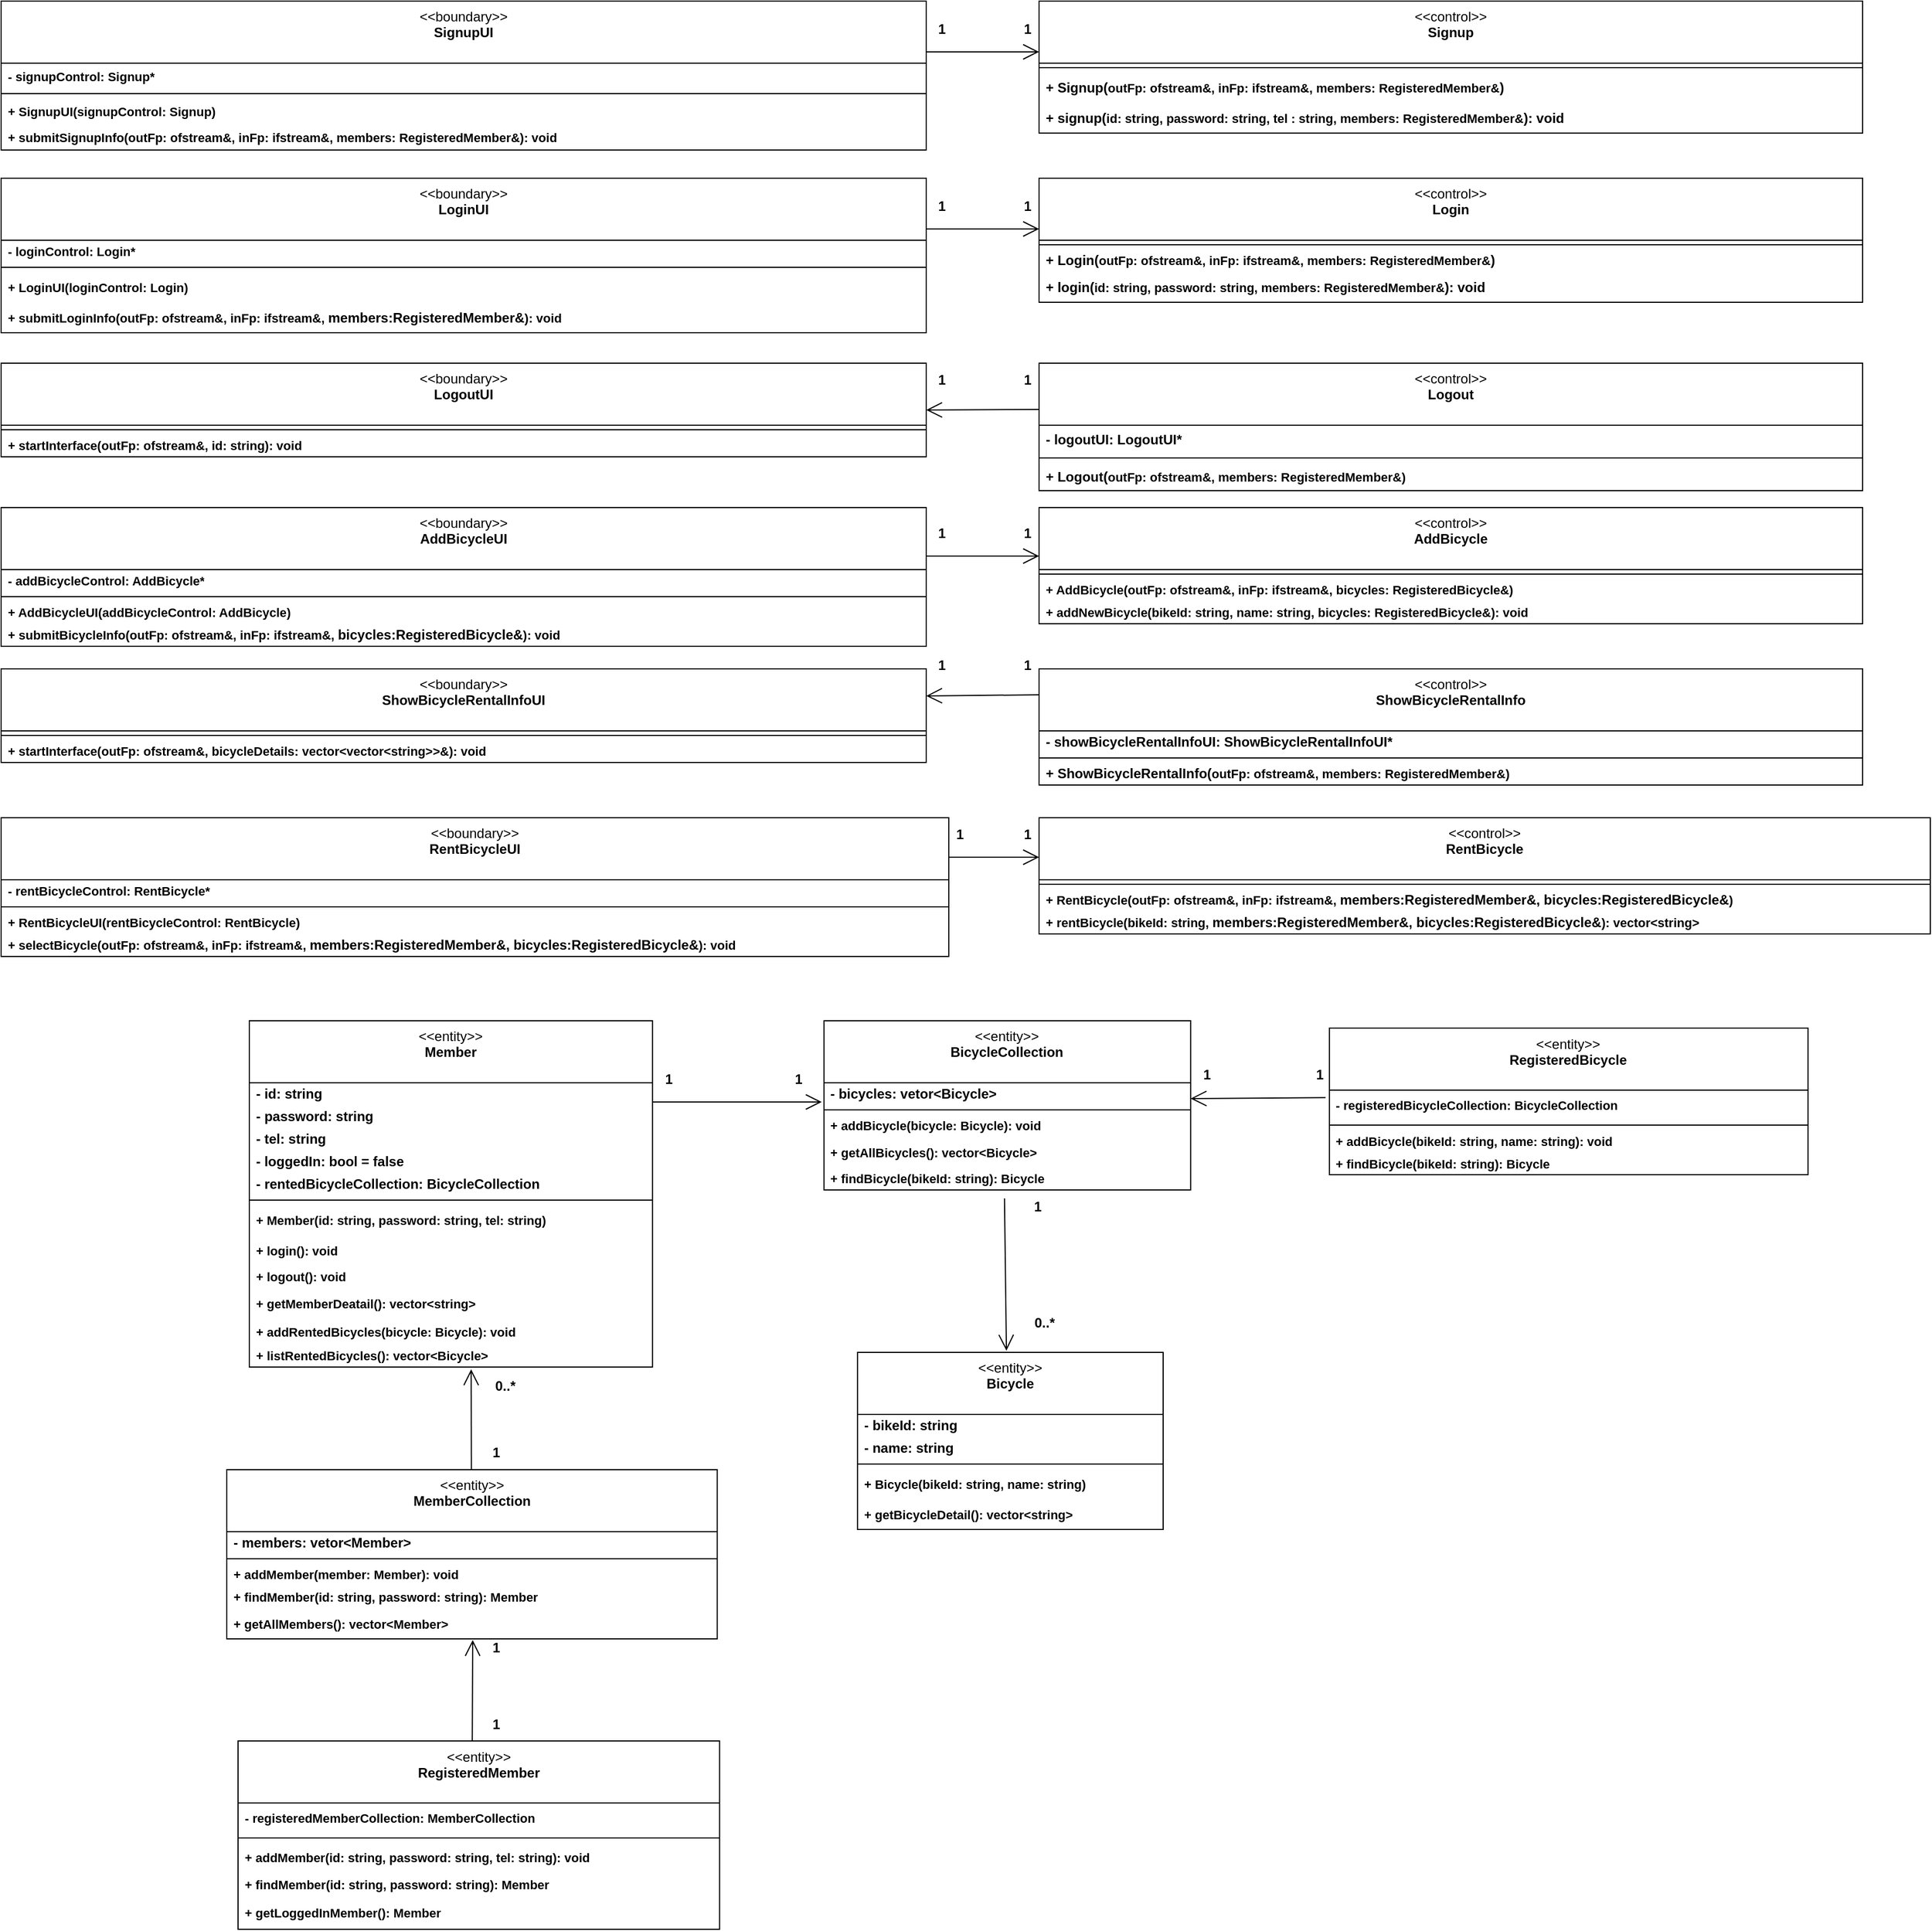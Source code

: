 <mxfile version="27.0.6">
  <diagram id="C5RBs43oDa-KdzZeNtuy" name="Page-1">
    <mxGraphModel dx="1228" dy="463" grid="1" gridSize="10" guides="1" tooltips="1" connect="1" arrows="1" fold="1" page="1" pageScale="1" pageWidth="827" pageHeight="1169" math="0" shadow="0">
      <root>
        <mxCell id="WIyWlLk6GJQsqaUBKTNV-0" />
        <mxCell id="WIyWlLk6GJQsqaUBKTNV-1" parent="WIyWlLk6GJQsqaUBKTNV-0" />
        <mxCell id="J8MFcIquBaI44OPtuUZQ-7" value="&amp;lt;&amp;lt;control&amp;gt;&amp;gt;&lt;br&gt;&lt;b&gt;Signup&lt;/b&gt;" style="swimlane;fontStyle=0;align=center;verticalAlign=top;childLayout=stackLayout;horizontal=1;startSize=55;horizontalStack=0;resizeParent=1;resizeParentMax=0;resizeLast=0;collapsible=0;marginBottom=0;html=1;whiteSpace=wrap;" parent="WIyWlLk6GJQsqaUBKTNV-1" vertex="1">
          <mxGeometry x="940" y="73" width="730" height="117" as="geometry" />
        </mxCell>
        <mxCell id="J8MFcIquBaI44OPtuUZQ-12" value="" style="line;strokeWidth=1;fillColor=none;align=left;verticalAlign=middle;spacingTop=-1;spacingLeft=3;spacingRight=3;rotatable=0;labelPosition=right;points=[];portConstraint=eastwest;" parent="J8MFcIquBaI44OPtuUZQ-7" vertex="1">
          <mxGeometry y="55" width="730" height="8" as="geometry" />
        </mxCell>
        <mxCell id="tMEmlADvHrULCgxV8oNI-0" value="&lt;b&gt;+ Signup(&lt;/b&gt;&lt;b style=&quot;font-size: 11px; text-wrap-mode: nowrap;&quot;&gt;outFp: ofstream&amp;amp;, inFp: ifstream&amp;amp;,&amp;nbsp;&lt;/b&gt;&lt;b style=&quot;font-size: 11px; text-align: center; text-wrap-mode: nowrap;&quot;&gt;members: RegisteredMember&amp;amp;&lt;/b&gt;&lt;b&gt;)&lt;/b&gt;" style="text;html=1;strokeColor=none;fillColor=none;align=left;verticalAlign=middle;spacingLeft=4;spacingRight=4;overflow=hidden;rotatable=0;points=[[0,0.5],[1,0.5]];portConstraint=eastwest;whiteSpace=wrap;" parent="J8MFcIquBaI44OPtuUZQ-7" vertex="1">
          <mxGeometry y="63" width="730" height="27" as="geometry" />
        </mxCell>
        <mxCell id="J8MFcIquBaI44OPtuUZQ-13" value="&lt;b&gt;+ signup(&lt;/b&gt;&lt;b style=&quot;font-size: 11px; text-wrap-mode: nowrap;&quot;&gt;id: string, password: string, tel : string,&amp;nbsp;&lt;/b&gt;&lt;b style=&quot;font-size: 11px; text-align: center; text-wrap-mode: nowrap;&quot;&gt;members: RegisteredMember&amp;amp;&lt;/b&gt;&lt;b&gt;): void&lt;/b&gt;" style="text;html=1;strokeColor=none;fillColor=none;align=left;verticalAlign=middle;spacingLeft=4;spacingRight=4;overflow=hidden;rotatable=0;points=[[0,0.5],[1,0.5]];portConstraint=eastwest;whiteSpace=wrap;" parent="J8MFcIquBaI44OPtuUZQ-7" vertex="1">
          <mxGeometry y="90" width="730" height="27" as="geometry" />
        </mxCell>
        <mxCell id="J8MFcIquBaI44OPtuUZQ-15" value="&amp;lt;&amp;lt;boundary&amp;gt;&amp;gt;&lt;br&gt;&lt;b&gt;SignupUI&lt;/b&gt;" style="swimlane;fontStyle=0;align=center;verticalAlign=top;childLayout=stackLayout;horizontal=1;startSize=55;horizontalStack=0;resizeParent=1;resizeParentMax=0;resizeLast=0;collapsible=0;marginBottom=0;html=1;whiteSpace=wrap;" parent="WIyWlLk6GJQsqaUBKTNV-1" vertex="1">
          <mxGeometry x="20" y="73" width="820" height="132" as="geometry" />
        </mxCell>
        <mxCell id="QMeGvAC8nn5fREAp3r3B-22" value="&lt;b style=&quot;font-size: 11px; text-wrap-mode: nowrap;&quot;&gt;- signupControl: Signup*&lt;/b&gt;" style="text;html=1;strokeColor=none;fillColor=none;align=left;verticalAlign=middle;spacingLeft=4;spacingRight=4;overflow=hidden;rotatable=0;points=[[0,0.5],[1,0.5]];portConstraint=eastwest;whiteSpace=wrap;" parent="J8MFcIquBaI44OPtuUZQ-15" vertex="1">
          <mxGeometry y="55" width="820" height="23" as="geometry" />
        </mxCell>
        <mxCell id="J8MFcIquBaI44OPtuUZQ-16" value="" style="line;strokeWidth=1;fillColor=none;align=left;verticalAlign=middle;spacingTop=-1;spacingLeft=3;spacingRight=3;rotatable=0;labelPosition=right;points=[];portConstraint=eastwest;" parent="J8MFcIquBaI44OPtuUZQ-15" vertex="1">
          <mxGeometry y="78" width="820" height="8" as="geometry" />
        </mxCell>
        <mxCell id="zSda_dX7yFpJcAKMwc4G-0" value="&lt;b style=&quot;font-size: 11px; text-wrap-mode: nowrap;&quot;&gt;+ SignupUI(signupControl: Signup)&lt;/b&gt;" style="text;html=1;strokeColor=none;fillColor=none;align=left;verticalAlign=middle;spacingLeft=4;spacingRight=4;overflow=hidden;rotatable=0;points=[[0,0.5],[1,0.5]];portConstraint=eastwest;whiteSpace=wrap;" parent="J8MFcIquBaI44OPtuUZQ-15" vertex="1">
          <mxGeometry y="86" width="820" height="23" as="geometry" />
        </mxCell>
        <mxCell id="J8MFcIquBaI44OPtuUZQ-22" value="&lt;b style=&quot;font-size: 11px; text-wrap-mode: nowrap;&quot;&gt;+ submitSignupInfo(outFp: ofstream&amp;amp;, inFp: ifstream&amp;amp;, members: RegisteredMember&amp;amp;): void&lt;/b&gt;" style="text;html=1;strokeColor=none;fillColor=none;align=left;verticalAlign=middle;spacingLeft=4;spacingRight=4;overflow=hidden;rotatable=0;points=[[0,0.5],[1,0.5]];portConstraint=eastwest;whiteSpace=wrap;" parent="J8MFcIquBaI44OPtuUZQ-15" vertex="1">
          <mxGeometry y="109" width="820" height="23" as="geometry" />
        </mxCell>
        <mxCell id="J8MFcIquBaI44OPtuUZQ-23" value="&amp;lt;&amp;lt;control&amp;gt;&amp;gt;&lt;br&gt;&lt;b&gt;Login&lt;/b&gt;" style="swimlane;fontStyle=0;align=center;verticalAlign=top;childLayout=stackLayout;horizontal=1;startSize=55;horizontalStack=0;resizeParent=1;resizeParentMax=0;resizeLast=0;collapsible=0;marginBottom=0;html=1;whiteSpace=wrap;" parent="WIyWlLk6GJQsqaUBKTNV-1" vertex="1">
          <mxGeometry x="940" y="230" width="730" height="110" as="geometry" />
        </mxCell>
        <mxCell id="J8MFcIquBaI44OPtuUZQ-24" value="" style="line;strokeWidth=1;fillColor=none;align=left;verticalAlign=middle;spacingTop=-1;spacingLeft=3;spacingRight=3;rotatable=0;labelPosition=right;points=[];portConstraint=eastwest;" parent="J8MFcIquBaI44OPtuUZQ-23" vertex="1">
          <mxGeometry y="55" width="730" height="8" as="geometry" />
        </mxCell>
        <mxCell id="tMEmlADvHrULCgxV8oNI-1" value="&lt;b&gt;+ Login(&lt;/b&gt;&lt;b style=&quot;font-size: 11px; text-wrap-mode: nowrap;&quot;&gt;outFp: ofstream&amp;amp;, inFp: ifstream&amp;amp;,&amp;nbsp;&lt;/b&gt;&lt;b style=&quot;font-size: 11px; text-align: center; text-wrap-mode: nowrap;&quot;&gt;members: RegisteredMember&amp;amp;&lt;/b&gt;&lt;b&gt;)&lt;/b&gt;" style="text;html=1;strokeColor=none;fillColor=none;align=left;verticalAlign=middle;spacingLeft=4;spacingRight=4;overflow=hidden;rotatable=0;points=[[0,0.5],[1,0.5]];portConstraint=eastwest;whiteSpace=wrap;" parent="J8MFcIquBaI44OPtuUZQ-23" vertex="1">
          <mxGeometry y="63" width="730" height="20" as="geometry" />
        </mxCell>
        <mxCell id="J8MFcIquBaI44OPtuUZQ-25" value="&lt;b&gt;+ login(&lt;/b&gt;&lt;b style=&quot;font-size: 11px; text-wrap-mode: nowrap;&quot;&gt;id: string, password: string,&amp;nbsp;&lt;/b&gt;&lt;b style=&quot;font-size: 11px; text-align: center; text-wrap-mode: nowrap;&quot;&gt;members: RegisteredMember&amp;amp;&lt;/b&gt;&lt;b&gt;): void&lt;/b&gt;" style="text;html=1;strokeColor=none;fillColor=none;align=left;verticalAlign=middle;spacingLeft=4;spacingRight=4;overflow=hidden;rotatable=0;points=[[0,0.5],[1,0.5]];portConstraint=eastwest;whiteSpace=wrap;" parent="J8MFcIquBaI44OPtuUZQ-23" vertex="1">
          <mxGeometry y="83" width="730" height="27" as="geometry" />
        </mxCell>
        <mxCell id="J8MFcIquBaI44OPtuUZQ-26" value="&amp;lt;&amp;lt;boundary&amp;gt;&amp;gt;&lt;br&gt;&lt;b&gt;LoginUI&lt;/b&gt;" style="swimlane;fontStyle=0;align=center;verticalAlign=top;childLayout=stackLayout;horizontal=1;startSize=55;horizontalStack=0;resizeParent=1;resizeParentMax=0;resizeLast=0;collapsible=0;marginBottom=0;html=1;whiteSpace=wrap;" parent="WIyWlLk6GJQsqaUBKTNV-1" vertex="1">
          <mxGeometry x="20" y="230" width="820" height="137" as="geometry" />
        </mxCell>
        <mxCell id="QMeGvAC8nn5fREAp3r3B-23" value="&lt;span style=&quot;font-size: 11px; text-wrap-mode: nowrap;&quot;&gt;&lt;b&gt;- loginControl: Login*&lt;/b&gt;&lt;/span&gt;" style="text;html=1;strokeColor=none;fillColor=none;align=left;verticalAlign=middle;spacingLeft=4;spacingRight=4;overflow=hidden;rotatable=0;points=[[0,0.5],[1,0.5]];portConstraint=eastwest;whiteSpace=wrap;" parent="J8MFcIquBaI44OPtuUZQ-26" vertex="1">
          <mxGeometry y="55" width="820" height="20" as="geometry" />
        </mxCell>
        <mxCell id="J8MFcIquBaI44OPtuUZQ-27" value="" style="line;strokeWidth=1;fillColor=none;align=left;verticalAlign=middle;spacingTop=-1;spacingLeft=3;spacingRight=3;rotatable=0;labelPosition=right;points=[];portConstraint=eastwest;" parent="J8MFcIquBaI44OPtuUZQ-26" vertex="1">
          <mxGeometry y="75" width="820" height="8" as="geometry" />
        </mxCell>
        <mxCell id="J8MFcIquBaI44OPtuUZQ-29" value="&lt;b style=&quot;font-size: 11px; text-wrap-mode: nowrap;&quot;&gt;+ LoginUI(loginControl: Login&lt;/b&gt;&lt;b style=&quot;font-size: 11px; text-align: center; text-wrap-mode: nowrap;&quot;&gt;)&lt;/b&gt;" style="text;html=1;strokeColor=none;fillColor=none;align=left;verticalAlign=middle;spacingLeft=4;spacingRight=4;overflow=hidden;rotatable=0;points=[[0,0.5],[1,0.5]];portConstraint=eastwest;whiteSpace=wrap;" parent="J8MFcIquBaI44OPtuUZQ-26" vertex="1">
          <mxGeometry y="83" width="820" height="27" as="geometry" />
        </mxCell>
        <mxCell id="zSda_dX7yFpJcAKMwc4G-1" value="&lt;b style=&quot;font-size: 11px; text-wrap-mode: nowrap;&quot;&gt;+ submitLoginInfo(&lt;/b&gt;&lt;b style=&quot;font-size: 11px; text-align: center; text-wrap-mode: nowrap;&quot;&gt;outFp: ofstream&amp;amp;, inFp: ifstream&amp;amp;,&amp;nbsp;&lt;/b&gt;&lt;b style=&quot;text-align: center;&quot;&gt;members:RegisteredMember&amp;amp;&lt;/b&gt;&lt;b style=&quot;font-size: 11px; text-align: center; text-wrap-mode: nowrap;&quot;&gt;): void&lt;/b&gt;" style="text;html=1;strokeColor=none;fillColor=none;align=left;verticalAlign=middle;spacingLeft=4;spacingRight=4;overflow=hidden;rotatable=0;points=[[0,0.5],[1,0.5]];portConstraint=eastwest;whiteSpace=wrap;" parent="J8MFcIquBaI44OPtuUZQ-26" vertex="1">
          <mxGeometry y="110" width="820" height="27" as="geometry" />
        </mxCell>
        <mxCell id="J8MFcIquBaI44OPtuUZQ-30" value="&amp;lt;&amp;lt;control&amp;gt;&amp;gt;&lt;br&gt;&lt;b&gt;Logout&lt;/b&gt;" style="swimlane;fontStyle=0;align=center;verticalAlign=top;childLayout=stackLayout;horizontal=1;startSize=55;horizontalStack=0;resizeParent=1;resizeParentMax=0;resizeLast=0;collapsible=0;marginBottom=0;html=1;whiteSpace=wrap;" parent="WIyWlLk6GJQsqaUBKTNV-1" vertex="1">
          <mxGeometry x="940" y="394" width="730" height="113" as="geometry" />
        </mxCell>
        <mxCell id="QMeGvAC8nn5fREAp3r3B-12" value="" style="endArrow=open;endFill=1;endSize=12;html=1;rounded=0;entryX=1;entryY=0.5;entryDx=0;entryDy=0;" parent="J8MFcIquBaI44OPtuUZQ-30" target="J8MFcIquBaI44OPtuUZQ-33" edge="1">
          <mxGeometry width="160" relative="1" as="geometry">
            <mxPoint y="41" as="sourcePoint" />
            <mxPoint x="100.26" y="41" as="targetPoint" />
          </mxGeometry>
        </mxCell>
        <mxCell id="QMeGvAC8nn5fREAp3r3B-24" value="&lt;b&gt;- logoutUI: LogoutUI*&lt;/b&gt;" style="text;html=1;strokeColor=none;fillColor=none;align=left;verticalAlign=middle;spacingLeft=4;spacingRight=4;overflow=hidden;rotatable=0;points=[[0,0.5],[1,0.5]];portConstraint=eastwest;whiteSpace=wrap;" parent="J8MFcIquBaI44OPtuUZQ-30" vertex="1">
          <mxGeometry y="55" width="730" height="25" as="geometry" />
        </mxCell>
        <mxCell id="J8MFcIquBaI44OPtuUZQ-31" value="" style="line;strokeWidth=1;fillColor=none;align=left;verticalAlign=middle;spacingTop=-1;spacingLeft=3;spacingRight=3;rotatable=0;labelPosition=right;points=[];portConstraint=eastwest;" parent="J8MFcIquBaI44OPtuUZQ-30" vertex="1">
          <mxGeometry y="80" width="730" height="8" as="geometry" />
        </mxCell>
        <mxCell id="tMEmlADvHrULCgxV8oNI-3" value="&lt;b&gt;+ Logout(&lt;/b&gt;&lt;b style=&quot;font-size: 11px; text-wrap-mode: nowrap;&quot;&gt;outFp: ofstream&amp;amp;,&amp;nbsp;&lt;/b&gt;&lt;b style=&quot;font-size: 11px; text-wrap-mode: nowrap; text-align: center;&quot;&gt;members: RegisteredMember&amp;amp;)&lt;/b&gt;" style="text;html=1;strokeColor=none;fillColor=none;align=left;verticalAlign=middle;spacingLeft=4;spacingRight=4;overflow=hidden;rotatable=0;points=[[0,0.5],[1,0.5]];portConstraint=eastwest;whiteSpace=wrap;" parent="J8MFcIquBaI44OPtuUZQ-30" vertex="1">
          <mxGeometry y="88" width="730" height="25" as="geometry" />
        </mxCell>
        <mxCell id="J8MFcIquBaI44OPtuUZQ-33" value="&amp;lt;&amp;lt;boundary&amp;gt;&amp;gt;&lt;br&gt;&lt;b&gt;LogoutUI&lt;/b&gt;" style="swimlane;fontStyle=0;align=center;verticalAlign=top;childLayout=stackLayout;horizontal=1;startSize=55;horizontalStack=0;resizeParent=1;resizeParentMax=0;resizeLast=0;collapsible=0;marginBottom=0;html=1;whiteSpace=wrap;" parent="WIyWlLk6GJQsqaUBKTNV-1" vertex="1">
          <mxGeometry x="20" y="394" width="820" height="83" as="geometry" />
        </mxCell>
        <mxCell id="J8MFcIquBaI44OPtuUZQ-34" value="" style="line;strokeWidth=1;fillColor=none;align=left;verticalAlign=middle;spacingTop=-1;spacingLeft=3;spacingRight=3;rotatable=0;labelPosition=right;points=[];portConstraint=eastwest;" parent="J8MFcIquBaI44OPtuUZQ-33" vertex="1">
          <mxGeometry y="55" width="820" height="8" as="geometry" />
        </mxCell>
        <mxCell id="5gDiv9KF2kFpocqjJH2v-3" value="&lt;b style=&quot;font-size: 11px; text-wrap-mode: nowrap;&quot;&gt;+ startInterface(&lt;/b&gt;&lt;b style=&quot;font-size: 11px; text-wrap-mode: nowrap; text-align: center;&quot;&gt;outFp: ofstream&amp;amp;, id: string&lt;/b&gt;&lt;b style=&quot;font-size: 11px; text-wrap-mode: nowrap;&quot;&gt;): void&lt;/b&gt;" style="text;html=1;strokeColor=none;fillColor=none;align=left;verticalAlign=middle;spacingLeft=4;spacingRight=4;overflow=hidden;rotatable=0;points=[[0,0.5],[1,0.5]];portConstraint=eastwest;whiteSpace=wrap;" parent="J8MFcIquBaI44OPtuUZQ-33" vertex="1">
          <mxGeometry y="63" width="820" height="20" as="geometry" />
        </mxCell>
        <mxCell id="J8MFcIquBaI44OPtuUZQ-37" value="&amp;lt;&amp;lt;control&amp;gt;&amp;gt;&lt;br&gt;&lt;b&gt;AddBicycle&lt;/b&gt;" style="swimlane;fontStyle=0;align=center;verticalAlign=top;childLayout=stackLayout;horizontal=1;startSize=55;horizontalStack=0;resizeParent=1;resizeParentMax=0;resizeLast=0;collapsible=0;marginBottom=0;html=1;whiteSpace=wrap;" parent="WIyWlLk6GJQsqaUBKTNV-1" vertex="1">
          <mxGeometry x="940" y="522" width="730" height="103" as="geometry" />
        </mxCell>
        <mxCell id="J8MFcIquBaI44OPtuUZQ-38" value="" style="line;strokeWidth=1;fillColor=none;align=left;verticalAlign=middle;spacingTop=-1;spacingLeft=3;spacingRight=3;rotatable=0;labelPosition=right;points=[];portConstraint=eastwest;" parent="J8MFcIquBaI44OPtuUZQ-37" vertex="1">
          <mxGeometry y="55" width="730" height="8" as="geometry" />
        </mxCell>
        <mxCell id="J8MFcIquBaI44OPtuUZQ-39" value="&lt;b style=&quot;font-size: 11px; text-wrap-mode: nowrap;&quot;&gt;+ AddBicycle(&lt;/b&gt;&lt;b style=&quot;font-size: 11px; text-wrap-mode: nowrap;&quot;&gt;outFp: ofstream&amp;amp;, inFp: ifstream&amp;amp;,&amp;nbsp;&lt;/b&gt;&lt;b style=&quot;font-size: 11px; text-wrap-mode: nowrap;&quot;&gt;bicycles: RegisteredBicycle&amp;amp;)&lt;/b&gt;" style="text;html=1;strokeColor=none;fillColor=none;align=left;verticalAlign=middle;spacingLeft=4;spacingRight=4;overflow=hidden;rotatable=0;points=[[0,0.5],[1,0.5]];portConstraint=eastwest;whiteSpace=wrap;" parent="J8MFcIquBaI44OPtuUZQ-37" vertex="1">
          <mxGeometry y="63" width="730" height="20" as="geometry" />
        </mxCell>
        <mxCell id="tMEmlADvHrULCgxV8oNI-4" value="&lt;b style=&quot;font-size: 11px; text-wrap-mode: nowrap;&quot;&gt;+ addNewBicycle(bikeId: string, name: string, bicycles: RegisteredBicycle&amp;amp;): void&lt;/b&gt;" style="text;html=1;strokeColor=none;fillColor=none;align=left;verticalAlign=middle;spacingLeft=4;spacingRight=4;overflow=hidden;rotatable=0;points=[[0,0.5],[1,0.5]];portConstraint=eastwest;whiteSpace=wrap;" parent="J8MFcIquBaI44OPtuUZQ-37" vertex="1">
          <mxGeometry y="83" width="730" height="20" as="geometry" />
        </mxCell>
        <mxCell id="J8MFcIquBaI44OPtuUZQ-40" value="&amp;lt;&amp;lt;boundary&amp;gt;&amp;gt;&lt;br&gt;&lt;b&gt;AddBicycleUI&lt;/b&gt;" style="swimlane;fontStyle=0;align=center;verticalAlign=top;childLayout=stackLayout;horizontal=1;startSize=55;horizontalStack=0;resizeParent=1;resizeParentMax=0;resizeLast=0;collapsible=0;marginBottom=0;html=1;whiteSpace=wrap;" parent="WIyWlLk6GJQsqaUBKTNV-1" vertex="1">
          <mxGeometry x="20" y="522" width="820" height="123" as="geometry" />
        </mxCell>
        <mxCell id="QMeGvAC8nn5fREAp3r3B-25" value="&lt;span style=&quot;font-size: 11px; text-wrap-mode: nowrap;&quot;&gt;&lt;b&gt;- addBicycleControl: AddBicycle*&lt;/b&gt;&lt;/span&gt;" style="text;html=1;strokeColor=none;fillColor=none;align=left;verticalAlign=middle;spacingLeft=4;spacingRight=4;overflow=hidden;rotatable=0;points=[[0,0.5],[1,0.5]];portConstraint=eastwest;whiteSpace=wrap;" parent="J8MFcIquBaI44OPtuUZQ-40" vertex="1">
          <mxGeometry y="55" width="820" height="20" as="geometry" />
        </mxCell>
        <mxCell id="J8MFcIquBaI44OPtuUZQ-41" value="" style="line;strokeWidth=1;fillColor=none;align=left;verticalAlign=middle;spacingTop=-1;spacingLeft=3;spacingRight=3;rotatable=0;labelPosition=right;points=[];portConstraint=eastwest;" parent="J8MFcIquBaI44OPtuUZQ-40" vertex="1">
          <mxGeometry y="75" width="820" height="8" as="geometry" />
        </mxCell>
        <mxCell id="zSda_dX7yFpJcAKMwc4G-2" value="&lt;b style=&quot;font-size: 11px; text-wrap-mode: nowrap;&quot;&gt;+ AddBicycleUI(addBicycleControl: AddBicycle&lt;/b&gt;&lt;b style=&quot;font-size: 11px; text-wrap-mode: nowrap;&quot;&gt;)&lt;/b&gt;" style="text;html=1;strokeColor=none;fillColor=none;align=left;verticalAlign=middle;spacingLeft=4;spacingRight=4;overflow=hidden;rotatable=0;points=[[0,0.5],[1,0.5]];portConstraint=eastwest;whiteSpace=wrap;" parent="J8MFcIquBaI44OPtuUZQ-40" vertex="1">
          <mxGeometry y="83" width="820" height="20" as="geometry" />
        </mxCell>
        <mxCell id="J8MFcIquBaI44OPtuUZQ-43" value="&lt;b style=&quot;font-size: 11px; text-wrap-mode: nowrap;&quot;&gt;+ submitBicycleInfo(&lt;/b&gt;&lt;b style=&quot;font-size: 11px; text-wrap-mode: nowrap;&quot;&gt;outFp: ofstream&amp;amp;, inFp: ifstream&amp;amp;,&amp;nbsp;&lt;/b&gt;&lt;b&gt;bicycles:RegisteredBicycle&amp;amp;&lt;/b&gt;&lt;b style=&quot;font-size: 11px; text-wrap-mode: nowrap;&quot;&gt;): void&lt;/b&gt;" style="text;html=1;strokeColor=none;fillColor=none;align=left;verticalAlign=middle;spacingLeft=4;spacingRight=4;overflow=hidden;rotatable=0;points=[[0,0.5],[1,0.5]];portConstraint=eastwest;whiteSpace=wrap;" parent="J8MFcIquBaI44OPtuUZQ-40" vertex="1">
          <mxGeometry y="103" width="820" height="20" as="geometry" />
        </mxCell>
        <mxCell id="owUqDL3eg5WfUYwN33RE-0" value="&amp;lt;&amp;lt;control&amp;gt;&amp;gt;&lt;br&gt;&lt;b&gt;ShowBicycleRentalInfo&lt;/b&gt;" style="swimlane;fontStyle=0;align=center;verticalAlign=top;childLayout=stackLayout;horizontal=1;startSize=55;horizontalStack=0;resizeParent=1;resizeParentMax=0;resizeLast=0;collapsible=0;marginBottom=0;html=1;whiteSpace=wrap;" parent="WIyWlLk6GJQsqaUBKTNV-1" vertex="1">
          <mxGeometry x="940" y="665" width="730" height="103" as="geometry" />
        </mxCell>
        <mxCell id="QMeGvAC8nn5fREAp3r3B-26" value="&lt;b&gt;- showBicycleRentalInfoUI:&amp;nbsp;&lt;/b&gt;&lt;b&gt;ShowBicycleRentalInfoUI*&lt;/b&gt;" style="text;html=1;strokeColor=none;fillColor=none;align=left;verticalAlign=middle;spacingLeft=4;spacingRight=4;overflow=hidden;rotatable=0;points=[[0,0.5],[1,0.5]];portConstraint=eastwest;whiteSpace=wrap;" parent="owUqDL3eg5WfUYwN33RE-0" vertex="1">
          <mxGeometry y="55" width="730" height="20" as="geometry" />
        </mxCell>
        <mxCell id="owUqDL3eg5WfUYwN33RE-1" value="" style="line;strokeWidth=1;fillColor=none;align=left;verticalAlign=middle;spacingTop=-1;spacingLeft=3;spacingRight=3;rotatable=0;labelPosition=right;points=[];portConstraint=eastwest;" parent="owUqDL3eg5WfUYwN33RE-0" vertex="1">
          <mxGeometry y="75" width="730" height="8" as="geometry" />
        </mxCell>
        <mxCell id="tMEmlADvHrULCgxV8oNI-5" value="&lt;b&gt;+ ShowBicycleRentalInfo(&lt;/b&gt;&lt;b style=&quot;font-size: 11px; text-wrap-mode: nowrap;&quot;&gt;outFp: ofstream&amp;amp;,&amp;nbsp;&lt;/b&gt;&lt;b style=&quot;font-size: 11px; text-wrap-mode: nowrap; text-align: center;&quot;&gt;members: RegisteredMember&amp;amp;&lt;/b&gt;&lt;b style=&quot;font-size: 11px; text-wrap-mode: nowrap;&quot;&gt;)&lt;/b&gt;" style="text;html=1;strokeColor=none;fillColor=none;align=left;verticalAlign=middle;spacingLeft=4;spacingRight=4;overflow=hidden;rotatable=0;points=[[0,0.5],[1,0.5]];portConstraint=eastwest;whiteSpace=wrap;" parent="owUqDL3eg5WfUYwN33RE-0" vertex="1">
          <mxGeometry y="83" width="730" height="20" as="geometry" />
        </mxCell>
        <mxCell id="owUqDL3eg5WfUYwN33RE-3" value="&amp;lt;&amp;lt;boundary&amp;gt;&amp;gt;&lt;br&gt;&lt;b&gt;ShowBicycleRentalInfoUI&lt;/b&gt;" style="swimlane;fontStyle=0;align=center;verticalAlign=top;childLayout=stackLayout;horizontal=1;startSize=55;horizontalStack=0;resizeParent=1;resizeParentMax=0;resizeLast=0;collapsible=0;marginBottom=0;html=1;whiteSpace=wrap;" parent="WIyWlLk6GJQsqaUBKTNV-1" vertex="1">
          <mxGeometry x="20" y="665" width="820" height="83" as="geometry" />
        </mxCell>
        <mxCell id="owUqDL3eg5WfUYwN33RE-4" value="" style="line;strokeWidth=1;fillColor=none;align=left;verticalAlign=middle;spacingTop=-1;spacingLeft=3;spacingRight=3;rotatable=0;labelPosition=right;points=[];portConstraint=eastwest;" parent="owUqDL3eg5WfUYwN33RE-3" vertex="1">
          <mxGeometry y="55" width="820" height="8" as="geometry" />
        </mxCell>
        <mxCell id="owUqDL3eg5WfUYwN33RE-5" value="&lt;b style=&quot;font-size: 11px; text-wrap-mode: nowrap;&quot;&gt;+ startInterface(&lt;/b&gt;&lt;b style=&quot;font-size: 11px; text-wrap-mode: nowrap;&quot;&gt;outFp: ofstream&amp;amp;, bicycleDetails: vector&amp;lt;vector&amp;lt;string&amp;gt;&amp;gt;&amp;amp;&lt;/b&gt;&lt;b style=&quot;font-size: 11px; text-wrap-mode: nowrap;&quot;&gt;): void&lt;/b&gt;" style="text;html=1;strokeColor=none;fillColor=none;align=left;verticalAlign=middle;spacingLeft=4;spacingRight=4;overflow=hidden;rotatable=0;points=[[0,0.5],[1,0.5]];portConstraint=eastwest;whiteSpace=wrap;" parent="owUqDL3eg5WfUYwN33RE-3" vertex="1">
          <mxGeometry y="63" width="820" height="20" as="geometry" />
        </mxCell>
        <mxCell id="owUqDL3eg5WfUYwN33RE-6" value="&amp;lt;&amp;lt;boundary&amp;gt;&amp;gt;&lt;br&gt;&lt;b&gt;RentBicycleUI&lt;/b&gt;" style="swimlane;fontStyle=0;align=center;verticalAlign=top;childLayout=stackLayout;horizontal=1;startSize=55;horizontalStack=0;resizeParent=1;resizeParentMax=0;resizeLast=0;collapsible=0;marginBottom=0;html=1;whiteSpace=wrap;" parent="WIyWlLk6GJQsqaUBKTNV-1" vertex="1">
          <mxGeometry x="20" y="797" width="840" height="123" as="geometry" />
        </mxCell>
        <mxCell id="QMeGvAC8nn5fREAp3r3B-27" value="&lt;span style=&quot;font-size: 11px; text-wrap-mode: nowrap;&quot;&gt;&lt;b&gt;- rentBicycleControl: RentBicycle*&lt;/b&gt;&lt;/span&gt;" style="text;html=1;strokeColor=none;fillColor=none;align=left;verticalAlign=middle;spacingLeft=4;spacingRight=4;overflow=hidden;rotatable=0;points=[[0,0.5],[1,0.5]];portConstraint=eastwest;whiteSpace=wrap;" parent="owUqDL3eg5WfUYwN33RE-6" vertex="1">
          <mxGeometry y="55" width="840" height="20" as="geometry" />
        </mxCell>
        <mxCell id="owUqDL3eg5WfUYwN33RE-7" value="" style="line;strokeWidth=1;fillColor=none;align=left;verticalAlign=middle;spacingTop=-1;spacingLeft=3;spacingRight=3;rotatable=0;labelPosition=right;points=[];portConstraint=eastwest;" parent="owUqDL3eg5WfUYwN33RE-6" vertex="1">
          <mxGeometry y="75" width="840" height="8" as="geometry" />
        </mxCell>
        <mxCell id="zSda_dX7yFpJcAKMwc4G-4" value="&lt;b style=&quot;font-size: 11px; text-wrap-mode: nowrap;&quot;&gt;+ RentBicycleUI(rentBicycleControl: RentBicycle&lt;/b&gt;&lt;b style=&quot;font-size: 11px; text-wrap-mode: nowrap;&quot;&gt;)&lt;/b&gt;" style="text;html=1;strokeColor=none;fillColor=none;align=left;verticalAlign=middle;spacingLeft=4;spacingRight=4;overflow=hidden;rotatable=0;points=[[0,0.5],[1,0.5]];portConstraint=eastwest;whiteSpace=wrap;" parent="owUqDL3eg5WfUYwN33RE-6" vertex="1">
          <mxGeometry y="83" width="840" height="20" as="geometry" />
        </mxCell>
        <mxCell id="owUqDL3eg5WfUYwN33RE-8" value="&lt;b style=&quot;font-size: 11px; text-wrap-mode: nowrap;&quot;&gt;+ selectBicycle(&lt;/b&gt;&lt;b style=&quot;font-size: 11px; text-wrap-mode: nowrap;&quot;&gt;outFp: ofstream&amp;amp;, inFp: ifstream&amp;amp;,&amp;nbsp;&lt;/b&gt;&lt;b style=&quot;text-align: center;&quot;&gt;members:RegisteredMember&amp;amp;,&amp;nbsp;&lt;/b&gt;&lt;b&gt;bicycles:RegisteredBicycle&amp;amp;&lt;/b&gt;&lt;b style=&quot;font-size: 11px; text-wrap-mode: nowrap;&quot;&gt;): void&lt;/b&gt;" style="text;html=1;strokeColor=none;fillColor=none;align=left;verticalAlign=middle;spacingLeft=4;spacingRight=4;overflow=hidden;rotatable=0;points=[[0,0.5],[1,0.5]];portConstraint=eastwest;whiteSpace=wrap;" parent="owUqDL3eg5WfUYwN33RE-6" vertex="1">
          <mxGeometry y="103" width="840" height="20" as="geometry" />
        </mxCell>
        <mxCell id="owUqDL3eg5WfUYwN33RE-9" value="&amp;lt;&amp;lt;control&amp;gt;&amp;gt;&lt;br&gt;&lt;b&gt;RentBicycle&lt;/b&gt;" style="swimlane;fontStyle=0;align=center;verticalAlign=top;childLayout=stackLayout;horizontal=1;startSize=55;horizontalStack=0;resizeParent=1;resizeParentMax=0;resizeLast=0;collapsible=0;marginBottom=0;html=1;whiteSpace=wrap;" parent="WIyWlLk6GJQsqaUBKTNV-1" vertex="1">
          <mxGeometry x="940" y="797" width="790" height="103" as="geometry" />
        </mxCell>
        <mxCell id="owUqDL3eg5WfUYwN33RE-10" value="" style="line;strokeWidth=1;fillColor=none;align=left;verticalAlign=middle;spacingTop=-1;spacingLeft=3;spacingRight=3;rotatable=0;labelPosition=right;points=[];portConstraint=eastwest;" parent="owUqDL3eg5WfUYwN33RE-9" vertex="1">
          <mxGeometry y="55" width="790" height="8" as="geometry" />
        </mxCell>
        <mxCell id="owUqDL3eg5WfUYwN33RE-11" value="&lt;b style=&quot;font-size: 11px; text-wrap-mode: nowrap;&quot;&gt;+ RentBicycle(&lt;/b&gt;&lt;b style=&quot;font-size: 11px; text-wrap-mode: nowrap;&quot;&gt;outFp: ofstream&amp;amp;, inFp: ifstream&amp;amp;,&amp;nbsp;&lt;/b&gt;&lt;b style=&quot;text-align: center;&quot;&gt;members:RegisteredMember&amp;amp;,&amp;nbsp;&lt;/b&gt;&lt;b&gt;bicycles:RegisteredBicycle&amp;amp;&lt;/b&gt;&lt;b style=&quot;font-size: 11px; text-wrap-mode: nowrap;&quot;&gt;)&lt;/b&gt;" style="text;html=1;strokeColor=none;fillColor=none;align=left;verticalAlign=middle;spacingLeft=4;spacingRight=4;overflow=hidden;rotatable=0;points=[[0,0.5],[1,0.5]];portConstraint=eastwest;whiteSpace=wrap;" parent="owUqDL3eg5WfUYwN33RE-9" vertex="1">
          <mxGeometry y="63" width="790" height="20" as="geometry" />
        </mxCell>
        <mxCell id="tMEmlADvHrULCgxV8oNI-6" value="&lt;b style=&quot;font-size: 11px; text-wrap-mode: nowrap;&quot;&gt;+ rentBicycle(bikeId: string,&amp;nbsp;&lt;/b&gt;&lt;b style=&quot;text-align: center;&quot;&gt;members:RegisteredMember&amp;amp;,&amp;nbsp;&lt;/b&gt;&lt;b&gt;bicycles:RegisteredBicycle&amp;amp;&lt;/b&gt;&lt;b style=&quot;font-size: 11px; text-wrap-mode: nowrap;&quot;&gt;): vector&amp;lt;string&amp;gt;&lt;/b&gt;" style="text;html=1;strokeColor=none;fillColor=none;align=left;verticalAlign=middle;spacingLeft=4;spacingRight=4;overflow=hidden;rotatable=0;points=[[0,0.5],[1,0.5]];portConstraint=eastwest;whiteSpace=wrap;" parent="owUqDL3eg5WfUYwN33RE-9" vertex="1">
          <mxGeometry y="83" width="790" height="20" as="geometry" />
        </mxCell>
        <mxCell id="owUqDL3eg5WfUYwN33RE-12" value="&amp;lt;&amp;lt;entity&amp;gt;&amp;gt;&lt;br&gt;&lt;b&gt;Bicycle&lt;/b&gt;" style="swimlane;fontStyle=0;align=center;verticalAlign=top;childLayout=stackLayout;horizontal=1;startSize=55;horizontalStack=0;resizeParent=1;resizeParentMax=0;resizeLast=0;collapsible=0;marginBottom=0;html=1;whiteSpace=wrap;" parent="WIyWlLk6GJQsqaUBKTNV-1" vertex="1">
          <mxGeometry x="779.12" y="1271" width="270.88" height="157" as="geometry" />
        </mxCell>
        <mxCell id="TFJGV4PpI1u5BgHAH2rM-19" value="&lt;b&gt;- bikeId: string&lt;/b&gt;" style="text;html=1;strokeColor=none;fillColor=none;align=left;verticalAlign=middle;spacingLeft=4;spacingRight=4;overflow=hidden;rotatable=0;points=[[0,0.5],[1,0.5]];portConstraint=eastwest;whiteSpace=wrap;" parent="owUqDL3eg5WfUYwN33RE-12" vertex="1">
          <mxGeometry y="55" width="270.88" height="20" as="geometry" />
        </mxCell>
        <mxCell id="TFJGV4PpI1u5BgHAH2rM-20" value="&lt;b&gt;- name: string&lt;/b&gt;" style="text;html=1;strokeColor=none;fillColor=none;align=left;verticalAlign=middle;spacingLeft=4;spacingRight=4;overflow=hidden;rotatable=0;points=[[0,0.5],[1,0.5]];portConstraint=eastwest;whiteSpace=wrap;" parent="owUqDL3eg5WfUYwN33RE-12" vertex="1">
          <mxGeometry y="75" width="270.88" height="20" as="geometry" />
        </mxCell>
        <mxCell id="owUqDL3eg5WfUYwN33RE-13" value="" style="line;strokeWidth=1;fillColor=none;align=left;verticalAlign=middle;spacingTop=-1;spacingLeft=3;spacingRight=3;rotatable=0;labelPosition=right;points=[];portConstraint=eastwest;" parent="owUqDL3eg5WfUYwN33RE-12" vertex="1">
          <mxGeometry y="95" width="270.88" height="8" as="geometry" />
        </mxCell>
        <mxCell id="iX8VP69kZqJXtn6z-eqK-0" value="&lt;b style=&quot;font-size: 11px; text-wrap-mode: nowrap;&quot;&gt;+ Bicycle(bikeId: string, name: string)&lt;/b&gt;" style="text;html=1;strokeColor=none;fillColor=none;align=left;verticalAlign=middle;spacingLeft=4;spacingRight=4;overflow=hidden;rotatable=0;points=[[0,0.5],[1,0.5]];portConstraint=eastwest;whiteSpace=wrap;" parent="owUqDL3eg5WfUYwN33RE-12" vertex="1">
          <mxGeometry y="103" width="270.88" height="27" as="geometry" />
        </mxCell>
        <mxCell id="owUqDL3eg5WfUYwN33RE-14" value="&lt;b style=&quot;font-size: 11px; text-wrap-mode: nowrap;&quot;&gt;+ getBicycleDetail(): vector&amp;lt;string&amp;gt;&lt;/b&gt;" style="text;html=1;strokeColor=none;fillColor=none;align=left;verticalAlign=middle;spacingLeft=4;spacingRight=4;overflow=hidden;rotatable=0;points=[[0,0.5],[1,0.5]];portConstraint=eastwest;whiteSpace=wrap;" parent="owUqDL3eg5WfUYwN33RE-12" vertex="1">
          <mxGeometry y="130" width="270.88" height="27" as="geometry" />
        </mxCell>
        <mxCell id="owUqDL3eg5WfUYwN33RE-15" value="&amp;lt;&amp;lt;entity&amp;gt;&amp;gt;&lt;br&gt;&lt;b&gt;Member&lt;/b&gt;" style="swimlane;fontStyle=0;align=center;verticalAlign=top;childLayout=stackLayout;horizontal=1;startSize=55;horizontalStack=0;resizeParent=1;resizeParentMax=0;resizeLast=0;collapsible=0;marginBottom=0;html=1;whiteSpace=wrap;" parent="WIyWlLk6GJQsqaUBKTNV-1" vertex="1">
          <mxGeometry x="240" y="977" width="357.37" height="307" as="geometry" />
        </mxCell>
        <mxCell id="TFJGV4PpI1u5BgHAH2rM-16" value="&lt;b&gt;- id: string&lt;/b&gt;" style="text;html=1;strokeColor=none;fillColor=none;align=left;verticalAlign=middle;spacingLeft=4;spacingRight=4;overflow=hidden;rotatable=0;points=[[0,0.5],[1,0.5]];portConstraint=eastwest;whiteSpace=wrap;" parent="owUqDL3eg5WfUYwN33RE-15" vertex="1">
          <mxGeometry y="55" width="357.37" height="20" as="geometry" />
        </mxCell>
        <mxCell id="TFJGV4PpI1u5BgHAH2rM-17" value="&lt;b&gt;- password: string&lt;/b&gt;" style="text;html=1;strokeColor=none;fillColor=none;align=left;verticalAlign=middle;spacingLeft=4;spacingRight=4;overflow=hidden;rotatable=0;points=[[0,0.5],[1,0.5]];portConstraint=eastwest;whiteSpace=wrap;" parent="owUqDL3eg5WfUYwN33RE-15" vertex="1">
          <mxGeometry y="75" width="357.37" height="20" as="geometry" />
        </mxCell>
        <mxCell id="TFJGV4PpI1u5BgHAH2rM-18" value="&lt;b&gt;- tel: string&lt;/b&gt;" style="text;html=1;strokeColor=none;fillColor=none;align=left;verticalAlign=middle;spacingLeft=4;spacingRight=4;overflow=hidden;rotatable=0;points=[[0,0.5],[1,0.5]];portConstraint=eastwest;whiteSpace=wrap;" parent="owUqDL3eg5WfUYwN33RE-15" vertex="1">
          <mxGeometry y="95" width="357.37" height="20" as="geometry" />
        </mxCell>
        <mxCell id="TFJGV4PpI1u5BgHAH2rM-21" value="&lt;b&gt;- loggedIn: bool = false&lt;/b&gt;" style="text;html=1;strokeColor=none;fillColor=none;align=left;verticalAlign=middle;spacingLeft=4;spacingRight=4;overflow=hidden;rotatable=0;points=[[0,0.5],[1,0.5]];portConstraint=eastwest;whiteSpace=wrap;" parent="owUqDL3eg5WfUYwN33RE-15" vertex="1">
          <mxGeometry y="115" width="357.37" height="20" as="geometry" />
        </mxCell>
        <mxCell id="kKlBXN92RMfAySFVlkef-5" value="&lt;b&gt;- rentedBicycleCollection: BicycleCollection&lt;/b&gt;" style="text;html=1;strokeColor=none;fillColor=none;align=left;verticalAlign=middle;spacingLeft=4;spacingRight=4;overflow=hidden;rotatable=0;points=[[0,0.5],[1,0.5]];portConstraint=eastwest;whiteSpace=wrap;" parent="owUqDL3eg5WfUYwN33RE-15" vertex="1">
          <mxGeometry y="135" width="357.37" height="20" as="geometry" />
        </mxCell>
        <mxCell id="owUqDL3eg5WfUYwN33RE-16" value="" style="line;strokeWidth=1;fillColor=none;align=left;verticalAlign=middle;spacingTop=-1;spacingLeft=3;spacingRight=3;rotatable=0;labelPosition=right;points=[];portConstraint=eastwest;" parent="owUqDL3eg5WfUYwN33RE-15" vertex="1">
          <mxGeometry y="155" width="357.37" height="8" as="geometry" />
        </mxCell>
        <mxCell id="5gDiv9KF2kFpocqjJH2v-4" value="&lt;b style=&quot;font-size: 11px; text-wrap-mode: nowrap;&quot;&gt;+ Member(id: string, password: string, tel: string)&lt;/b&gt;" style="text;html=1;strokeColor=none;fillColor=none;align=left;verticalAlign=middle;spacingLeft=4;spacingRight=4;overflow=hidden;rotatable=0;points=[[0,0.5],[1,0.5]];portConstraint=eastwest;whiteSpace=wrap;" parent="owUqDL3eg5WfUYwN33RE-15" vertex="1">
          <mxGeometry y="163" width="357.37" height="27" as="geometry" />
        </mxCell>
        <mxCell id="iX8VP69kZqJXtn6z-eqK-1" value="&lt;b style=&quot;font-size: 11px; text-wrap-mode: nowrap;&quot;&gt;+ login(): void&lt;/b&gt;" style="text;html=1;strokeColor=none;fillColor=none;align=left;verticalAlign=middle;spacingLeft=4;spacingRight=4;overflow=hidden;rotatable=0;points=[[0,0.5],[1,0.5]];portConstraint=eastwest;whiteSpace=wrap;" parent="owUqDL3eg5WfUYwN33RE-15" vertex="1">
          <mxGeometry y="190" width="357.37" height="27" as="geometry" />
        </mxCell>
        <mxCell id="TFJGV4PpI1u5BgHAH2rM-42" value="&lt;b style=&quot;font-size: 11px; text-wrap-mode: nowrap;&quot;&gt;+ logout(): void&lt;/b&gt;" style="text;html=1;strokeColor=none;fillColor=none;align=left;verticalAlign=middle;spacingLeft=4;spacingRight=4;overflow=hidden;rotatable=0;points=[[0,0.5],[1,0.5]];portConstraint=eastwest;whiteSpace=wrap;" parent="owUqDL3eg5WfUYwN33RE-15" vertex="1">
          <mxGeometry y="217" width="357.37" height="20" as="geometry" />
        </mxCell>
        <mxCell id="tzm_WvdHPwzCucV5R4sR-0" value="&lt;b style=&quot;font-size: 11px; text-wrap-mode: nowrap;&quot;&gt;+ getMemberDeatail(): vector&amp;lt;string&amp;gt;&lt;/b&gt;" style="text;html=1;strokeColor=none;fillColor=none;align=left;verticalAlign=middle;spacingLeft=4;spacingRight=4;overflow=hidden;rotatable=0;points=[[0,0.5],[1,0.5]];portConstraint=eastwest;whiteSpace=wrap;" parent="owUqDL3eg5WfUYwN33RE-15" vertex="1">
          <mxGeometry y="237" width="357.37" height="27" as="geometry" />
        </mxCell>
        <mxCell id="kKlBXN92RMfAySFVlkef-12" value="&lt;b style=&quot;font-size: 11px; text-wrap-mode: nowrap;&quot;&gt;+ addRentedBicycles(bicycle: Bicycle): void&lt;/b&gt;" style="text;html=1;strokeColor=none;fillColor=none;align=left;verticalAlign=middle;spacingLeft=4;spacingRight=4;overflow=hidden;rotatable=0;points=[[0,0.5],[1,0.5]];portConstraint=eastwest;whiteSpace=wrap;" parent="owUqDL3eg5WfUYwN33RE-15" vertex="1">
          <mxGeometry y="264" width="357.37" height="23" as="geometry" />
        </mxCell>
        <mxCell id="owUqDL3eg5WfUYwN33RE-17" value="&lt;b style=&quot;font-size: 11px; text-wrap-mode: nowrap;&quot;&gt;+ listRentedBicycles(): vector&amp;lt;Bicycle&amp;gt;&lt;/b&gt;" style="text;html=1;strokeColor=none;fillColor=none;align=left;verticalAlign=middle;spacingLeft=4;spacingRight=4;overflow=hidden;rotatable=0;points=[[0,0.5],[1,0.5]];portConstraint=eastwest;whiteSpace=wrap;" parent="owUqDL3eg5WfUYwN33RE-15" vertex="1">
          <mxGeometry y="287" width="357.37" height="20" as="geometry" />
        </mxCell>
        <mxCell id="owUqDL3eg5WfUYwN33RE-26" value="&lt;b&gt;1&lt;/b&gt;" style="text;html=1;align=center;verticalAlign=middle;whiteSpace=wrap;rounded=0;" parent="WIyWlLk6GJQsqaUBKTNV-1" vertex="1">
          <mxGeometry x="581.62" y="1014" width="60" height="30" as="geometry" />
        </mxCell>
        <mxCell id="owUqDL3eg5WfUYwN33RE-27" value="&lt;b&gt;1&lt;/b&gt;" style="text;html=1;align=center;verticalAlign=middle;whiteSpace=wrap;rounded=0;" parent="WIyWlLk6GJQsqaUBKTNV-1" vertex="1">
          <mxGeometry x="697.37" y="1014" width="60" height="30" as="geometry" />
        </mxCell>
        <mxCell id="TFJGV4PpI1u5BgHAH2rM-24" value="&amp;lt;&amp;lt;entity&amp;gt;&amp;gt;&lt;br&gt;&lt;b&gt;RegisteredMember&lt;/b&gt;" style="swimlane;fontStyle=0;align=center;verticalAlign=top;childLayout=stackLayout;horizontal=1;startSize=55;horizontalStack=0;resizeParent=1;resizeParentMax=0;resizeLast=0;collapsible=0;marginBottom=0;html=1;whiteSpace=wrap;" parent="WIyWlLk6GJQsqaUBKTNV-1" vertex="1">
          <mxGeometry x="230" y="1615.5" width="426.82" height="167" as="geometry" />
        </mxCell>
        <mxCell id="kKlBXN92RMfAySFVlkef-28" value="&lt;b style=&quot;font-size: 11px; text-wrap-mode: nowrap;&quot;&gt;- registeredMemberCollection: MemberCollection&lt;/b&gt;" style="text;html=1;strokeColor=none;fillColor=none;align=left;verticalAlign=middle;spacingLeft=4;spacingRight=4;overflow=hidden;rotatable=0;points=[[0,0.5],[1,0.5]];portConstraint=eastwest;whiteSpace=wrap;" parent="TFJGV4PpI1u5BgHAH2rM-24" vertex="1">
          <mxGeometry y="55" width="426.82" height="27" as="geometry" />
        </mxCell>
        <mxCell id="TFJGV4PpI1u5BgHAH2rM-29" value="" style="line;strokeWidth=1;fillColor=none;align=left;verticalAlign=middle;spacingTop=-1;spacingLeft=3;spacingRight=3;rotatable=0;labelPosition=right;points=[];portConstraint=eastwest;" parent="TFJGV4PpI1u5BgHAH2rM-24" vertex="1">
          <mxGeometry y="82" width="426.82" height="8" as="geometry" />
        </mxCell>
        <mxCell id="TFJGV4PpI1u5BgHAH2rM-30" value="&lt;b style=&quot;font-size: 11px; text-wrap-mode: nowrap;&quot;&gt;+ addMember(id: string, password: string, tel: string): void&lt;/b&gt;" style="text;html=1;strokeColor=none;fillColor=none;align=left;verticalAlign=middle;spacingLeft=4;spacingRight=4;overflow=hidden;rotatable=0;points=[[0,0.5],[1,0.5]];portConstraint=eastwest;whiteSpace=wrap;" parent="TFJGV4PpI1u5BgHAH2rM-24" vertex="1">
          <mxGeometry y="90" width="426.82" height="27" as="geometry" />
        </mxCell>
        <mxCell id="TFJGV4PpI1u5BgHAH2rM-31" value="&lt;b style=&quot;font-size: 11px; text-wrap-mode: nowrap;&quot;&gt;+ findMember(id: string, password: string): Member&lt;/b&gt;" style="text;html=1;strokeColor=none;fillColor=none;align=left;verticalAlign=middle;spacingLeft=4;spacingRight=4;overflow=hidden;rotatable=0;points=[[0,0.5],[1,0.5]];portConstraint=eastwest;whiteSpace=wrap;" parent="TFJGV4PpI1u5BgHAH2rM-24" vertex="1">
          <mxGeometry y="117" width="426.82" height="20" as="geometry" />
        </mxCell>
        <mxCell id="TFJGV4PpI1u5BgHAH2rM-32" value="&lt;b style=&quot;font-size: 11px; text-align: center; text-wrap-mode: nowrap;&quot;&gt;+ getLoggedInMember(): Member&lt;/b&gt;" style="text;html=1;strokeColor=none;fillColor=none;align=left;verticalAlign=middle;spacingLeft=4;spacingRight=4;overflow=hidden;rotatable=0;points=[[0,0.5],[1,0.5]];portConstraint=eastwest;whiteSpace=wrap;" parent="TFJGV4PpI1u5BgHAH2rM-24" vertex="1">
          <mxGeometry y="137" width="426.82" height="30" as="geometry" />
        </mxCell>
        <mxCell id="TFJGV4PpI1u5BgHAH2rM-35" value="&amp;lt;&amp;lt;entity&amp;gt;&amp;gt;&lt;br&gt;&lt;b&gt;RegisteredBicycle&lt;/b&gt;" style="swimlane;fontStyle=0;align=center;verticalAlign=top;childLayout=stackLayout;horizontal=1;startSize=55;horizontalStack=0;resizeParent=1;resizeParentMax=0;resizeLast=0;collapsible=0;marginBottom=0;html=1;whiteSpace=wrap;" parent="WIyWlLk6GJQsqaUBKTNV-1" vertex="1">
          <mxGeometry x="1197.37" y="983.5" width="424.25" height="130" as="geometry" />
        </mxCell>
        <mxCell id="kKlBXN92RMfAySFVlkef-13" value="&lt;b style=&quot;font-size: 11px; text-wrap-mode: nowrap;&quot;&gt;- registeredBicycleCollection: BicycleCollection&lt;/b&gt;" style="text;html=1;strokeColor=none;fillColor=none;align=left;verticalAlign=middle;spacingLeft=4;spacingRight=4;overflow=hidden;rotatable=0;points=[[0,0.5],[1,0.5]];portConstraint=eastwest;whiteSpace=wrap;" parent="TFJGV4PpI1u5BgHAH2rM-35" vertex="1">
          <mxGeometry y="55" width="424.25" height="27" as="geometry" />
        </mxCell>
        <mxCell id="TFJGV4PpI1u5BgHAH2rM-37" value="" style="line;strokeWidth=1;fillColor=none;align=left;verticalAlign=middle;spacingTop=-1;spacingLeft=3;spacingRight=3;rotatable=0;labelPosition=right;points=[];portConstraint=eastwest;" parent="TFJGV4PpI1u5BgHAH2rM-35" vertex="1">
          <mxGeometry y="82" width="424.25" height="8" as="geometry" />
        </mxCell>
        <mxCell id="TFJGV4PpI1u5BgHAH2rM-38" value="&lt;b style=&quot;font-size: 11px; text-wrap-mode: nowrap;&quot;&gt;+ addBicycle(bikeId: string, name: string): void&lt;/b&gt;" style="text;html=1;strokeColor=none;fillColor=none;align=left;verticalAlign=middle;spacingLeft=4;spacingRight=4;overflow=hidden;rotatable=0;points=[[0,0.5],[1,0.5]];portConstraint=eastwest;whiteSpace=wrap;" parent="TFJGV4PpI1u5BgHAH2rM-35" vertex="1">
          <mxGeometry y="90" width="424.25" height="20" as="geometry" />
        </mxCell>
        <mxCell id="TFJGV4PpI1u5BgHAH2rM-39" value="&lt;b style=&quot;font-size: 11px; text-wrap-mode: nowrap;&quot;&gt;+ findBicycle(bikeId: string): Bicycle&lt;/b&gt;" style="text;html=1;strokeColor=none;fillColor=none;align=left;verticalAlign=middle;spacingLeft=4;spacingRight=4;overflow=hidden;rotatable=0;points=[[0,0.5],[1,0.5]];portConstraint=eastwest;whiteSpace=wrap;" parent="TFJGV4PpI1u5BgHAH2rM-35" vertex="1">
          <mxGeometry y="110" width="424.25" height="20" as="geometry" />
        </mxCell>
        <mxCell id="kKlBXN92RMfAySFVlkef-0" value="&amp;lt;&amp;lt;entity&amp;gt;&amp;gt;&lt;br&gt;&lt;b&gt;BicycleCollection&lt;/b&gt;" style="swimlane;fontStyle=0;align=center;verticalAlign=top;childLayout=stackLayout;horizontal=1;startSize=55;horizontalStack=0;resizeParent=1;resizeParentMax=0;resizeLast=0;collapsible=0;marginBottom=0;html=1;whiteSpace=wrap;" parent="WIyWlLk6GJQsqaUBKTNV-1" vertex="1">
          <mxGeometry x="749.37" y="977" width="325" height="150" as="geometry" />
        </mxCell>
        <mxCell id="kKlBXN92RMfAySFVlkef-18" value="" style="endArrow=open;endFill=1;endSize=12;html=1;rounded=0;entryX=0.66;entryY=0.012;entryDx=0;entryDy=0;entryPerimeter=0;exitX=0;exitY=0.25;exitDx=0;exitDy=0;" parent="kKlBXN92RMfAySFVlkef-0" source="kKlBXN92RMfAySFVlkef-19" edge="1">
          <mxGeometry width="160" relative="1" as="geometry">
            <mxPoint x="162" y="144.5" as="sourcePoint" />
            <mxPoint x="161.7" y="292.476" as="targetPoint" />
          </mxGeometry>
        </mxCell>
        <mxCell id="kKlBXN92RMfAySFVlkef-1" value="&lt;b&gt;- bicycles: vetor&amp;lt;Bicycle&amp;gt;&lt;/b&gt;" style="text;html=1;strokeColor=none;fillColor=none;align=left;verticalAlign=middle;spacingLeft=4;spacingRight=4;overflow=hidden;rotatable=0;points=[[0,0.5],[1,0.5]];portConstraint=eastwest;whiteSpace=wrap;" parent="kKlBXN92RMfAySFVlkef-0" vertex="1">
          <mxGeometry y="55" width="325" height="20" as="geometry" />
        </mxCell>
        <mxCell id="kKlBXN92RMfAySFVlkef-3" value="" style="line;strokeWidth=1;fillColor=none;align=left;verticalAlign=middle;spacingTop=-1;spacingLeft=3;spacingRight=3;rotatable=0;labelPosition=right;points=[];portConstraint=eastwest;" parent="kKlBXN92RMfAySFVlkef-0" vertex="1">
          <mxGeometry y="75" width="325" height="8" as="geometry" />
        </mxCell>
        <mxCell id="kKlBXN92RMfAySFVlkef-4" value="&lt;b style=&quot;font-size: 11px; text-wrap-mode: nowrap;&quot;&gt;+&amp;nbsp;&lt;/b&gt;&lt;b style=&quot;font-size: 11px; text-wrap-mode: nowrap;&quot;&gt;addBicycle(bicycle: Bicycle)&lt;/b&gt;&lt;b style=&quot;font-size: 11px; text-wrap-mode: nowrap;&quot;&gt;: void&lt;/b&gt;" style="text;html=1;strokeColor=none;fillColor=none;align=left;verticalAlign=middle;spacingLeft=4;spacingRight=4;overflow=hidden;rotatable=0;points=[[0,0.5],[1,0.5]];portConstraint=eastwest;whiteSpace=wrap;" parent="kKlBXN92RMfAySFVlkef-0" vertex="1">
          <mxGeometry y="83" width="325" height="20" as="geometry" />
        </mxCell>
        <mxCell id="kKlBXN92RMfAySFVlkef-7" value="&lt;b style=&quot;font-size: 11px; text-wrap-mode: nowrap;&quot;&gt;+ getAll&lt;/b&gt;&lt;b style=&quot;font-size: 11px; text-wrap-mode: nowrap;&quot;&gt;Bicycles()&lt;/b&gt;&lt;b style=&quot;font-size: 11px; text-wrap-mode: nowrap;&quot;&gt;: vector&amp;lt;Bicycle&amp;gt;&lt;/b&gt;" style="text;html=1;strokeColor=none;fillColor=none;align=left;verticalAlign=middle;spacingLeft=4;spacingRight=4;overflow=hidden;rotatable=0;points=[[0,0.5],[1,0.5]];portConstraint=eastwest;whiteSpace=wrap;" parent="kKlBXN92RMfAySFVlkef-0" vertex="1">
          <mxGeometry y="103" width="325" height="27" as="geometry" />
        </mxCell>
        <mxCell id="kKlBXN92RMfAySFVlkef-14" value="&lt;b style=&quot;font-size: 11px; text-wrap-mode: nowrap;&quot;&gt;+ find&lt;/b&gt;&lt;b style=&quot;font-size: 11px; text-wrap-mode: nowrap;&quot;&gt;Bicycle(bikeId: string)&lt;/b&gt;&lt;b style=&quot;font-size: 11px; text-wrap-mode: nowrap;&quot;&gt;: Bicycle&lt;/b&gt;" style="text;html=1;strokeColor=none;fillColor=none;align=left;verticalAlign=middle;spacingLeft=4;spacingRight=4;overflow=hidden;rotatable=0;points=[[0,0.5],[1,0.5]];portConstraint=eastwest;whiteSpace=wrap;" parent="kKlBXN92RMfAySFVlkef-0" vertex="1">
          <mxGeometry y="130" width="325" height="20" as="geometry" />
        </mxCell>
        <mxCell id="kKlBXN92RMfAySFVlkef-6" value="" style="endArrow=open;endFill=1;endSize=12;html=1;rounded=0;" parent="WIyWlLk6GJQsqaUBKTNV-1" edge="1">
          <mxGeometry width="160" relative="1" as="geometry">
            <mxPoint x="597.37" y="1049" as="sourcePoint" />
            <mxPoint x="747.37" y="1049" as="targetPoint" />
          </mxGeometry>
        </mxCell>
        <mxCell id="kKlBXN92RMfAySFVlkef-10" value="" style="endArrow=open;endFill=1;endSize=12;html=1;rounded=0;exitX=-0.008;exitY=0.247;exitDx=0;exitDy=0;exitPerimeter=0;" parent="WIyWlLk6GJQsqaUBKTNV-1" source="kKlBXN92RMfAySFVlkef-13" edge="1">
          <mxGeometry width="160" relative="1" as="geometry">
            <mxPoint x="1167.37" y="1046" as="sourcePoint" />
            <mxPoint x="1074.37" y="1046" as="targetPoint" />
          </mxGeometry>
        </mxCell>
        <mxCell id="kKlBXN92RMfAySFVlkef-15" value="&lt;b&gt;1&lt;/b&gt;" style="text;html=1;align=center;verticalAlign=middle;whiteSpace=wrap;rounded=0;" parent="WIyWlLk6GJQsqaUBKTNV-1" vertex="1">
          <mxGeometry x="1059.37" y="1010" width="60" height="30" as="geometry" />
        </mxCell>
        <mxCell id="kKlBXN92RMfAySFVlkef-16" value="&lt;b&gt;1&lt;/b&gt;" style="text;html=1;align=center;verticalAlign=middle;whiteSpace=wrap;rounded=0;" parent="WIyWlLk6GJQsqaUBKTNV-1" vertex="1">
          <mxGeometry x="1159.37" y="1010" width="60" height="30" as="geometry" />
        </mxCell>
        <mxCell id="kKlBXN92RMfAySFVlkef-19" value="&lt;b&gt;1&lt;/b&gt;" style="text;html=1;align=center;verticalAlign=middle;whiteSpace=wrap;rounded=0;" parent="WIyWlLk6GJQsqaUBKTNV-1" vertex="1">
          <mxGeometry x="909.37" y="1127" width="60" height="30" as="geometry" />
        </mxCell>
        <mxCell id="kKlBXN92RMfAySFVlkef-20" value="&lt;b&gt;0..*&lt;/b&gt;" style="text;html=1;align=center;verticalAlign=middle;whiteSpace=wrap;rounded=0;" parent="WIyWlLk6GJQsqaUBKTNV-1" vertex="1">
          <mxGeometry x="915.0" y="1230" width="60" height="30" as="geometry" />
        </mxCell>
        <mxCell id="kKlBXN92RMfAySFVlkef-21" value="&amp;lt;&amp;lt;entity&amp;gt;&amp;gt;&lt;br&gt;&lt;b&gt;MemberCollection&lt;/b&gt;" style="swimlane;fontStyle=0;align=center;verticalAlign=top;childLayout=stackLayout;horizontal=1;startSize=55;horizontalStack=0;resizeParent=1;resizeParentMax=0;resizeLast=0;collapsible=0;marginBottom=0;html=1;whiteSpace=wrap;" parent="WIyWlLk6GJQsqaUBKTNV-1" vertex="1">
          <mxGeometry x="220" y="1375" width="434.75" height="150" as="geometry" />
        </mxCell>
        <mxCell id="kKlBXN92RMfAySFVlkef-23" value="&lt;b&gt;- members: vetor&amp;lt;Member&amp;gt;&lt;/b&gt;" style="text;html=1;strokeColor=none;fillColor=none;align=left;verticalAlign=middle;spacingLeft=4;spacingRight=4;overflow=hidden;rotatable=0;points=[[0,0.5],[1,0.5]];portConstraint=eastwest;whiteSpace=wrap;" parent="kKlBXN92RMfAySFVlkef-21" vertex="1">
          <mxGeometry y="55" width="434.75" height="20" as="geometry" />
        </mxCell>
        <mxCell id="kKlBXN92RMfAySFVlkef-24" value="" style="line;strokeWidth=1;fillColor=none;align=left;verticalAlign=middle;spacingTop=-1;spacingLeft=3;spacingRight=3;rotatable=0;labelPosition=right;points=[];portConstraint=eastwest;" parent="kKlBXN92RMfAySFVlkef-21" vertex="1">
          <mxGeometry y="75" width="434.75" height="8" as="geometry" />
        </mxCell>
        <mxCell id="kKlBXN92RMfAySFVlkef-25" value="&lt;b style=&quot;font-size: 11px; text-wrap-mode: nowrap;&quot;&gt;+&amp;nbsp;&lt;/b&gt;&lt;b style=&quot;font-size: 11px; text-wrap-mode: nowrap;&quot;&gt;addMember(member: Member)&lt;/b&gt;&lt;b style=&quot;font-size: 11px; text-wrap-mode: nowrap;&quot;&gt;: void&lt;/b&gt;" style="text;html=1;strokeColor=none;fillColor=none;align=left;verticalAlign=middle;spacingLeft=4;spacingRight=4;overflow=hidden;rotatable=0;points=[[0,0.5],[1,0.5]];portConstraint=eastwest;whiteSpace=wrap;" parent="kKlBXN92RMfAySFVlkef-21" vertex="1">
          <mxGeometry y="83" width="434.75" height="20" as="geometry" />
        </mxCell>
        <mxCell id="kKlBXN92RMfAySFVlkef-26" value="&lt;b style=&quot;font-size: 11px; text-wrap-mode: nowrap;&quot;&gt;+ find&lt;/b&gt;&lt;b style=&quot;font-size: 11px; text-wrap-mode: nowrap;&quot;&gt;Member(id: string, password: string)&lt;/b&gt;&lt;b style=&quot;font-size: 11px; text-wrap-mode: nowrap;&quot;&gt;: Member&lt;/b&gt;" style="text;html=1;strokeColor=none;fillColor=none;align=left;verticalAlign=middle;spacingLeft=4;spacingRight=4;overflow=hidden;rotatable=0;points=[[0,0.5],[1,0.5]];portConstraint=eastwest;whiteSpace=wrap;" parent="kKlBXN92RMfAySFVlkef-21" vertex="1">
          <mxGeometry y="103" width="434.75" height="20" as="geometry" />
        </mxCell>
        <mxCell id="kKlBXN92RMfAySFVlkef-27" value="&lt;b style=&quot;font-size: 11px; text-wrap-mode: nowrap;&quot;&gt;+ getAll&lt;/b&gt;&lt;b style=&quot;font-size: 11px; text-wrap-mode: nowrap;&quot;&gt;Members()&lt;/b&gt;&lt;b style=&quot;font-size: 11px; text-wrap-mode: nowrap;&quot;&gt;: vector&amp;lt;Member&amp;gt;&lt;/b&gt;" style="text;html=1;strokeColor=none;fillColor=none;align=left;verticalAlign=middle;spacingLeft=4;spacingRight=4;overflow=hidden;rotatable=0;points=[[0,0.5],[1,0.5]];portConstraint=eastwest;whiteSpace=wrap;" parent="kKlBXN92RMfAySFVlkef-21" vertex="1">
          <mxGeometry y="123" width="434.75" height="27" as="geometry" />
        </mxCell>
        <mxCell id="pNu27SbAlygegUXZ7f7L-1" value="&lt;b&gt;1&lt;/b&gt;" style="text;html=1;align=center;verticalAlign=middle;whiteSpace=wrap;rounded=0;" parent="WIyWlLk6GJQsqaUBKTNV-1" vertex="1">
          <mxGeometry x="428.62" y="1585.5" width="60" height="30" as="geometry" />
        </mxCell>
        <mxCell id="pNu27SbAlygegUXZ7f7L-2" value="&lt;b&gt;1&lt;/b&gt;" style="text;html=1;align=center;verticalAlign=middle;whiteSpace=wrap;rounded=0;" parent="WIyWlLk6GJQsqaUBKTNV-1" vertex="1">
          <mxGeometry x="428.62" y="1518" width="60" height="30" as="geometry" />
        </mxCell>
        <mxCell id="pNu27SbAlygegUXZ7f7L-3" value="" style="endArrow=open;endFill=1;endSize=12;html=1;rounded=0;entryX=0;entryY=0;entryDx=0;entryDy=0;" parent="WIyWlLk6GJQsqaUBKTNV-1" target="pNu27SbAlygegUXZ7f7L-5" edge="1">
          <mxGeometry width="160" relative="1" as="geometry">
            <mxPoint x="436.83" y="1375.46" as="sourcePoint" />
            <mxPoint x="437.91" y="1271" as="targetPoint" />
          </mxGeometry>
        </mxCell>
        <mxCell id="pNu27SbAlygegUXZ7f7L-4" value="&lt;b&gt;1&lt;/b&gt;" style="text;html=1;align=center;verticalAlign=middle;whiteSpace=wrap;rounded=0;" parent="WIyWlLk6GJQsqaUBKTNV-1" vertex="1">
          <mxGeometry x="428.62" y="1345" width="60" height="30" as="geometry" />
        </mxCell>
        <mxCell id="pNu27SbAlygegUXZ7f7L-5" value="&lt;b&gt;0..*&lt;/b&gt;" style="text;html=1;align=center;verticalAlign=middle;whiteSpace=wrap;rounded=0;" parent="WIyWlLk6GJQsqaUBKTNV-1" vertex="1">
          <mxGeometry x="436.62" y="1286" width="60" height="30" as="geometry" />
        </mxCell>
        <mxCell id="pNu27SbAlygegUXZ7f7L-6" value="" style="endArrow=open;endFill=1;endSize=12;html=1;rounded=0;" parent="WIyWlLk6GJQsqaUBKTNV-1" edge="1">
          <mxGeometry width="160" relative="1" as="geometry">
            <mxPoint x="437.62" y="1616" as="sourcePoint" />
            <mxPoint x="438" y="1526" as="targetPoint" />
          </mxGeometry>
        </mxCell>
        <mxCell id="QMeGvAC8nn5fREAp3r3B-4" value="&lt;b&gt;1&lt;/b&gt;" style="text;html=1;align=center;verticalAlign=middle;whiteSpace=wrap;rounded=0;" parent="WIyWlLk6GJQsqaUBKTNV-1" vertex="1">
          <mxGeometry x="823.99" y="83" width="60" height="30" as="geometry" />
        </mxCell>
        <mxCell id="QMeGvAC8nn5fREAp3r3B-5" value="&lt;b&gt;1&lt;/b&gt;" style="text;html=1;align=center;verticalAlign=middle;whiteSpace=wrap;rounded=0;" parent="WIyWlLk6GJQsqaUBKTNV-1" vertex="1">
          <mxGeometry x="900" y="83" width="60" height="30" as="geometry" />
        </mxCell>
        <mxCell id="QMeGvAC8nn5fREAp3r3B-6" value="" style="endArrow=open;endFill=1;endSize=12;html=1;rounded=0;" parent="WIyWlLk6GJQsqaUBKTNV-1" edge="1">
          <mxGeometry width="160" relative="1" as="geometry">
            <mxPoint x="839.74" y="118" as="sourcePoint" />
            <mxPoint x="940" y="118" as="targetPoint" />
          </mxGeometry>
        </mxCell>
        <mxCell id="QMeGvAC8nn5fREAp3r3B-7" value="&lt;b&gt;1&lt;/b&gt;" style="text;html=1;align=center;verticalAlign=middle;whiteSpace=wrap;rounded=0;" parent="WIyWlLk6GJQsqaUBKTNV-1" vertex="1">
          <mxGeometry x="823.99" y="240" width="60" height="30" as="geometry" />
        </mxCell>
        <mxCell id="QMeGvAC8nn5fREAp3r3B-8" value="&lt;b&gt;1&lt;/b&gt;" style="text;html=1;align=center;verticalAlign=middle;whiteSpace=wrap;rounded=0;" parent="WIyWlLk6GJQsqaUBKTNV-1" vertex="1">
          <mxGeometry x="900" y="240" width="60" height="30" as="geometry" />
        </mxCell>
        <mxCell id="QMeGvAC8nn5fREAp3r3B-9" value="" style="endArrow=open;endFill=1;endSize=12;html=1;rounded=0;" parent="WIyWlLk6GJQsqaUBKTNV-1" edge="1">
          <mxGeometry width="160" relative="1" as="geometry">
            <mxPoint x="839.74" y="275" as="sourcePoint" />
            <mxPoint x="940" y="275" as="targetPoint" />
          </mxGeometry>
        </mxCell>
        <mxCell id="QMeGvAC8nn5fREAp3r3B-10" value="&lt;b&gt;1&lt;/b&gt;" style="text;html=1;align=center;verticalAlign=middle;whiteSpace=wrap;rounded=0;" parent="WIyWlLk6GJQsqaUBKTNV-1" vertex="1">
          <mxGeometry x="823.99" y="394" width="60" height="30" as="geometry" />
        </mxCell>
        <mxCell id="QMeGvAC8nn5fREAp3r3B-11" value="&lt;b&gt;1&lt;/b&gt;" style="text;html=1;align=center;verticalAlign=middle;whiteSpace=wrap;rounded=0;" parent="WIyWlLk6GJQsqaUBKTNV-1" vertex="1">
          <mxGeometry x="900" y="394" width="60" height="30" as="geometry" />
        </mxCell>
        <mxCell id="QMeGvAC8nn5fREAp3r3B-13" value="&lt;b&gt;1&lt;/b&gt;" style="text;html=1;align=center;verticalAlign=middle;whiteSpace=wrap;rounded=0;" parent="WIyWlLk6GJQsqaUBKTNV-1" vertex="1">
          <mxGeometry x="823.99" y="530" width="60" height="30" as="geometry" />
        </mxCell>
        <mxCell id="QMeGvAC8nn5fREAp3r3B-14" value="&lt;b&gt;1&lt;/b&gt;" style="text;html=1;align=center;verticalAlign=middle;whiteSpace=wrap;rounded=0;" parent="WIyWlLk6GJQsqaUBKTNV-1" vertex="1">
          <mxGeometry x="900" y="530" width="60" height="30" as="geometry" />
        </mxCell>
        <mxCell id="QMeGvAC8nn5fREAp3r3B-15" value="" style="endArrow=open;endFill=1;endSize=12;html=1;rounded=0;" parent="WIyWlLk6GJQsqaUBKTNV-1" edge="1">
          <mxGeometry width="160" relative="1" as="geometry">
            <mxPoint x="839.74" y="565" as="sourcePoint" />
            <mxPoint x="940" y="565" as="targetPoint" />
          </mxGeometry>
        </mxCell>
        <mxCell id="QMeGvAC8nn5fREAp3r3B-16" value="" style="endArrow=open;endFill=1;endSize=12;html=1;rounded=0;entryX=1;entryY=0.5;entryDx=0;entryDy=0;" parent="WIyWlLk6GJQsqaUBKTNV-1" edge="1">
          <mxGeometry width="160" relative="1" as="geometry">
            <mxPoint x="940" y="688" as="sourcePoint" />
            <mxPoint x="840" y="689" as="targetPoint" />
          </mxGeometry>
        </mxCell>
        <mxCell id="QMeGvAC8nn5fREAp3r3B-17" value="&lt;b&gt;1&lt;/b&gt;" style="text;html=1;align=center;verticalAlign=middle;whiteSpace=wrap;rounded=0;" parent="WIyWlLk6GJQsqaUBKTNV-1" vertex="1">
          <mxGeometry x="823.99" y="647" width="60" height="30" as="geometry" />
        </mxCell>
        <mxCell id="QMeGvAC8nn5fREAp3r3B-18" value="&lt;b&gt;1&lt;/b&gt;" style="text;html=1;align=center;verticalAlign=middle;whiteSpace=wrap;rounded=0;" parent="WIyWlLk6GJQsqaUBKTNV-1" vertex="1">
          <mxGeometry x="900" y="647" width="60" height="30" as="geometry" />
        </mxCell>
        <mxCell id="QMeGvAC8nn5fREAp3r3B-19" value="&lt;b&gt;1&lt;/b&gt;" style="text;html=1;align=center;verticalAlign=middle;whiteSpace=wrap;rounded=0;" parent="WIyWlLk6GJQsqaUBKTNV-1" vertex="1">
          <mxGeometry x="840" y="797" width="60" height="30" as="geometry" />
        </mxCell>
        <mxCell id="QMeGvAC8nn5fREAp3r3B-20" value="&lt;b&gt;1&lt;/b&gt;" style="text;html=1;align=center;verticalAlign=middle;whiteSpace=wrap;rounded=0;" parent="WIyWlLk6GJQsqaUBKTNV-1" vertex="1">
          <mxGeometry x="900" y="797" width="60" height="30" as="geometry" />
        </mxCell>
        <mxCell id="QMeGvAC8nn5fREAp3r3B-21" value="" style="endArrow=open;endFill=1;endSize=12;html=1;rounded=0;" parent="WIyWlLk6GJQsqaUBKTNV-1" edge="1">
          <mxGeometry width="160" relative="1" as="geometry">
            <mxPoint x="859.61" y="832" as="sourcePoint" />
            <mxPoint x="940" y="832" as="targetPoint" />
          </mxGeometry>
        </mxCell>
      </root>
    </mxGraphModel>
  </diagram>
</mxfile>
